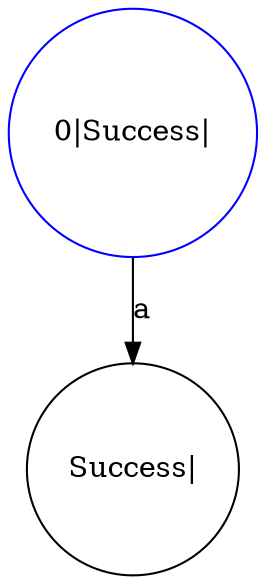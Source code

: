 digraph TestCaseD7 { 0 [shape=circle,label="0|Success|",color="#0000FF"]; 1 [shape=circle,label="Success|",color="#000000"]; 0 -> 1[label="a"]; }